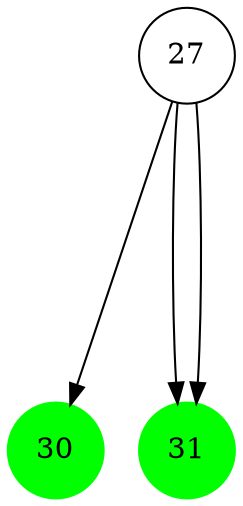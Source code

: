 digraph brain {
	ranksep=2.0;
	27 [shape=circle,color=black];
	30 [shape=circle,style=filled,color=green];
	31 [shape=circle,style=filled,color=green];
	27	->	30;
	27	->	31;
	27	->	31;
	{ rank=same; }
	{ rank=same; 27; }
	{ rank=same; 30; 31; }
}
